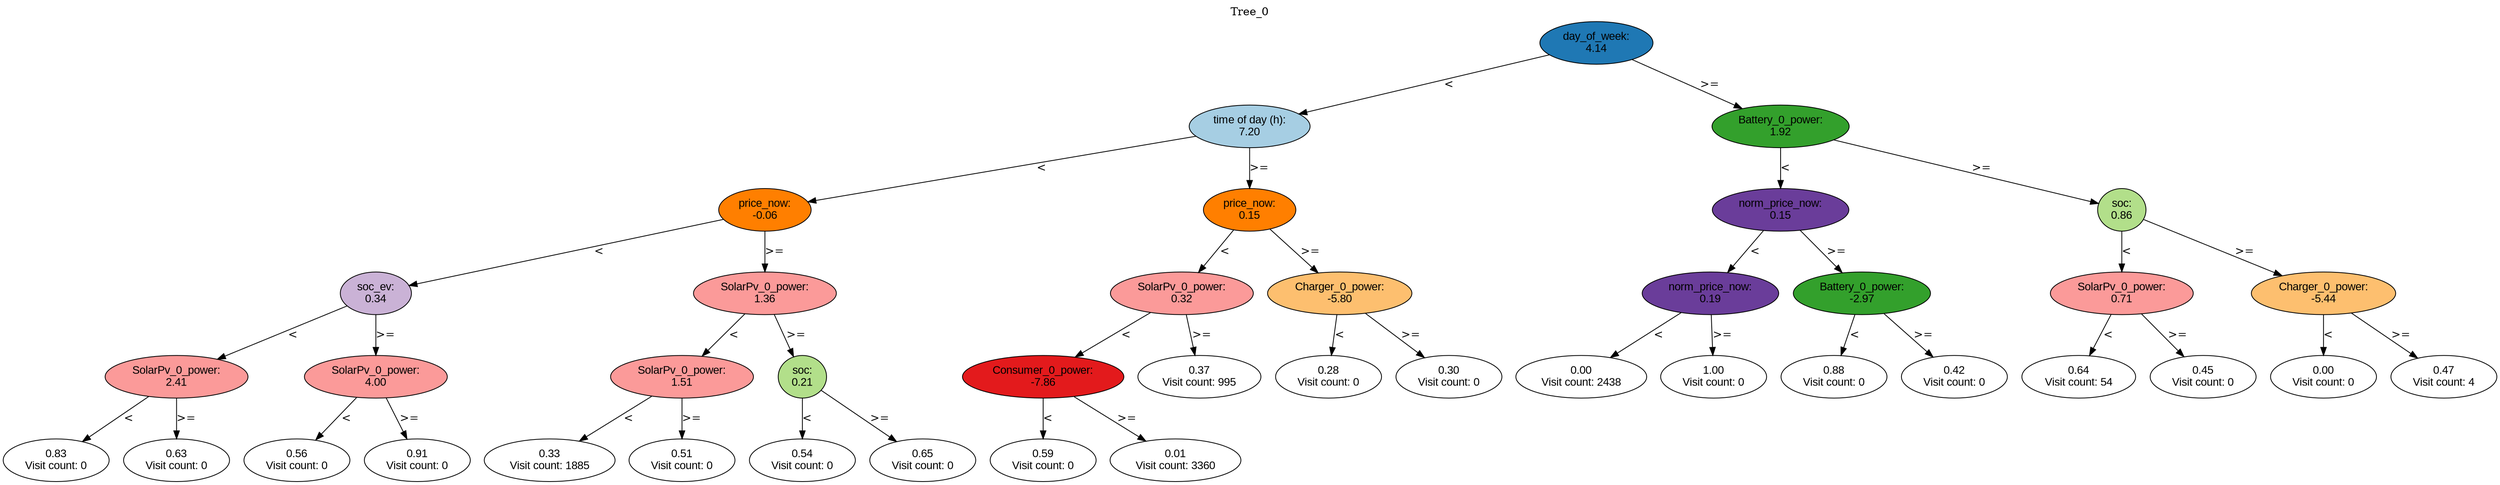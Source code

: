 digraph BST {
    node [fontname="Arial" style=filled colorscheme=paired12];
    0 [ label = "day_of_week:
4.14" fillcolor=2];
    1 [ label = "time of day (h):
7.20" fillcolor=1];
    2 [ label = "price_now:
-0.06" fillcolor=8];
    3 [ label = "soc_ev:
0.34" fillcolor=9];
    4 [ label = "SolarPv_0_power:
2.41" fillcolor=5];
    5 [ label = "0.83
Visit count: 0" fillcolor=white];
    6 [ label = "0.63
Visit count: 0" fillcolor=white];
    7 [ label = "SolarPv_0_power:
4.00" fillcolor=5];
    8 [ label = "0.56
Visit count: 0" fillcolor=white];
    9 [ label = "0.91
Visit count: 0" fillcolor=white];
    10 [ label = "SolarPv_0_power:
1.36" fillcolor=5];
    11 [ label = "SolarPv_0_power:
1.51" fillcolor=5];
    12 [ label = "0.33
Visit count: 1885" fillcolor=white];
    13 [ label = "0.51
Visit count: 0" fillcolor=white];
    14 [ label = "soc:
0.21" fillcolor=3];
    15 [ label = "0.54
Visit count: 0" fillcolor=white];
    16 [ label = "0.65
Visit count: 0" fillcolor=white];
    17 [ label = "price_now:
0.15" fillcolor=8];
    18 [ label = "SolarPv_0_power:
0.32" fillcolor=5];
    19 [ label = "Consumer_0_power:
-7.86" fillcolor=6];
    20 [ label = "0.59
Visit count: 0" fillcolor=white];
    21 [ label = "0.01
Visit count: 3360" fillcolor=white];
    22 [ label = "0.37
Visit count: 995" fillcolor=white];
    23 [ label = "Charger_0_power:
-5.80" fillcolor=7];
    24 [ label = "0.28
Visit count: 0" fillcolor=white];
    25 [ label = "0.30
Visit count: 0" fillcolor=white];
    26 [ label = "Battery_0_power:
1.92" fillcolor=4];
    27 [ label = "norm_price_now:
0.15" fillcolor=10];
    28 [ label = "norm_price_now:
0.19" fillcolor=10];
    29 [ label = "0.00
Visit count: 2438" fillcolor=white];
    30 [ label = "1.00
Visit count: 0" fillcolor=white];
    31 [ label = "Battery_0_power:
-2.97" fillcolor=4];
    32 [ label = "0.88
Visit count: 0" fillcolor=white];
    33 [ label = "0.42
Visit count: 0" fillcolor=white];
    34 [ label = "soc:
0.86" fillcolor=3];
    35 [ label = "SolarPv_0_power:
0.71" fillcolor=5];
    36 [ label = "0.64
Visit count: 54" fillcolor=white];
    37 [ label = "0.45
Visit count: 0" fillcolor=white];
    38 [ label = "Charger_0_power:
-5.44" fillcolor=7];
    39 [ label = "0.00
Visit count: 0" fillcolor=white];
    40 [ label = "0.47
Visit count: 4" fillcolor=white];

    0  -> 1[ label = "<"];
    0  -> 26[ label = ">="];
    1  -> 2[ label = "<"];
    1  -> 17[ label = ">="];
    2  -> 3[ label = "<"];
    2  -> 10[ label = ">="];
    3  -> 4[ label = "<"];
    3  -> 7[ label = ">="];
    4  -> 5[ label = "<"];
    4  -> 6[ label = ">="];
    7  -> 8[ label = "<"];
    7  -> 9[ label = ">="];
    10  -> 11[ label = "<"];
    10  -> 14[ label = ">="];
    11  -> 12[ label = "<"];
    11  -> 13[ label = ">="];
    14  -> 15[ label = "<"];
    14  -> 16[ label = ">="];
    17  -> 18[ label = "<"];
    17  -> 23[ label = ">="];
    18  -> 19[ label = "<"];
    18  -> 22[ label = ">="];
    19  -> 20[ label = "<"];
    19  -> 21[ label = ">="];
    23  -> 24[ label = "<"];
    23  -> 25[ label = ">="];
    26  -> 27[ label = "<"];
    26  -> 34[ label = ">="];
    27  -> 28[ label = "<"];
    27  -> 31[ label = ">="];
    28  -> 29[ label = "<"];
    28  -> 30[ label = ">="];
    31  -> 32[ label = "<"];
    31  -> 33[ label = ">="];
    34  -> 35[ label = "<"];
    34  -> 38[ label = ">="];
    35  -> 36[ label = "<"];
    35  -> 37[ label = ">="];
    38  -> 39[ label = "<"];
    38  -> 40[ label = ">="];

    labelloc="t";
    label="Tree_0";
}